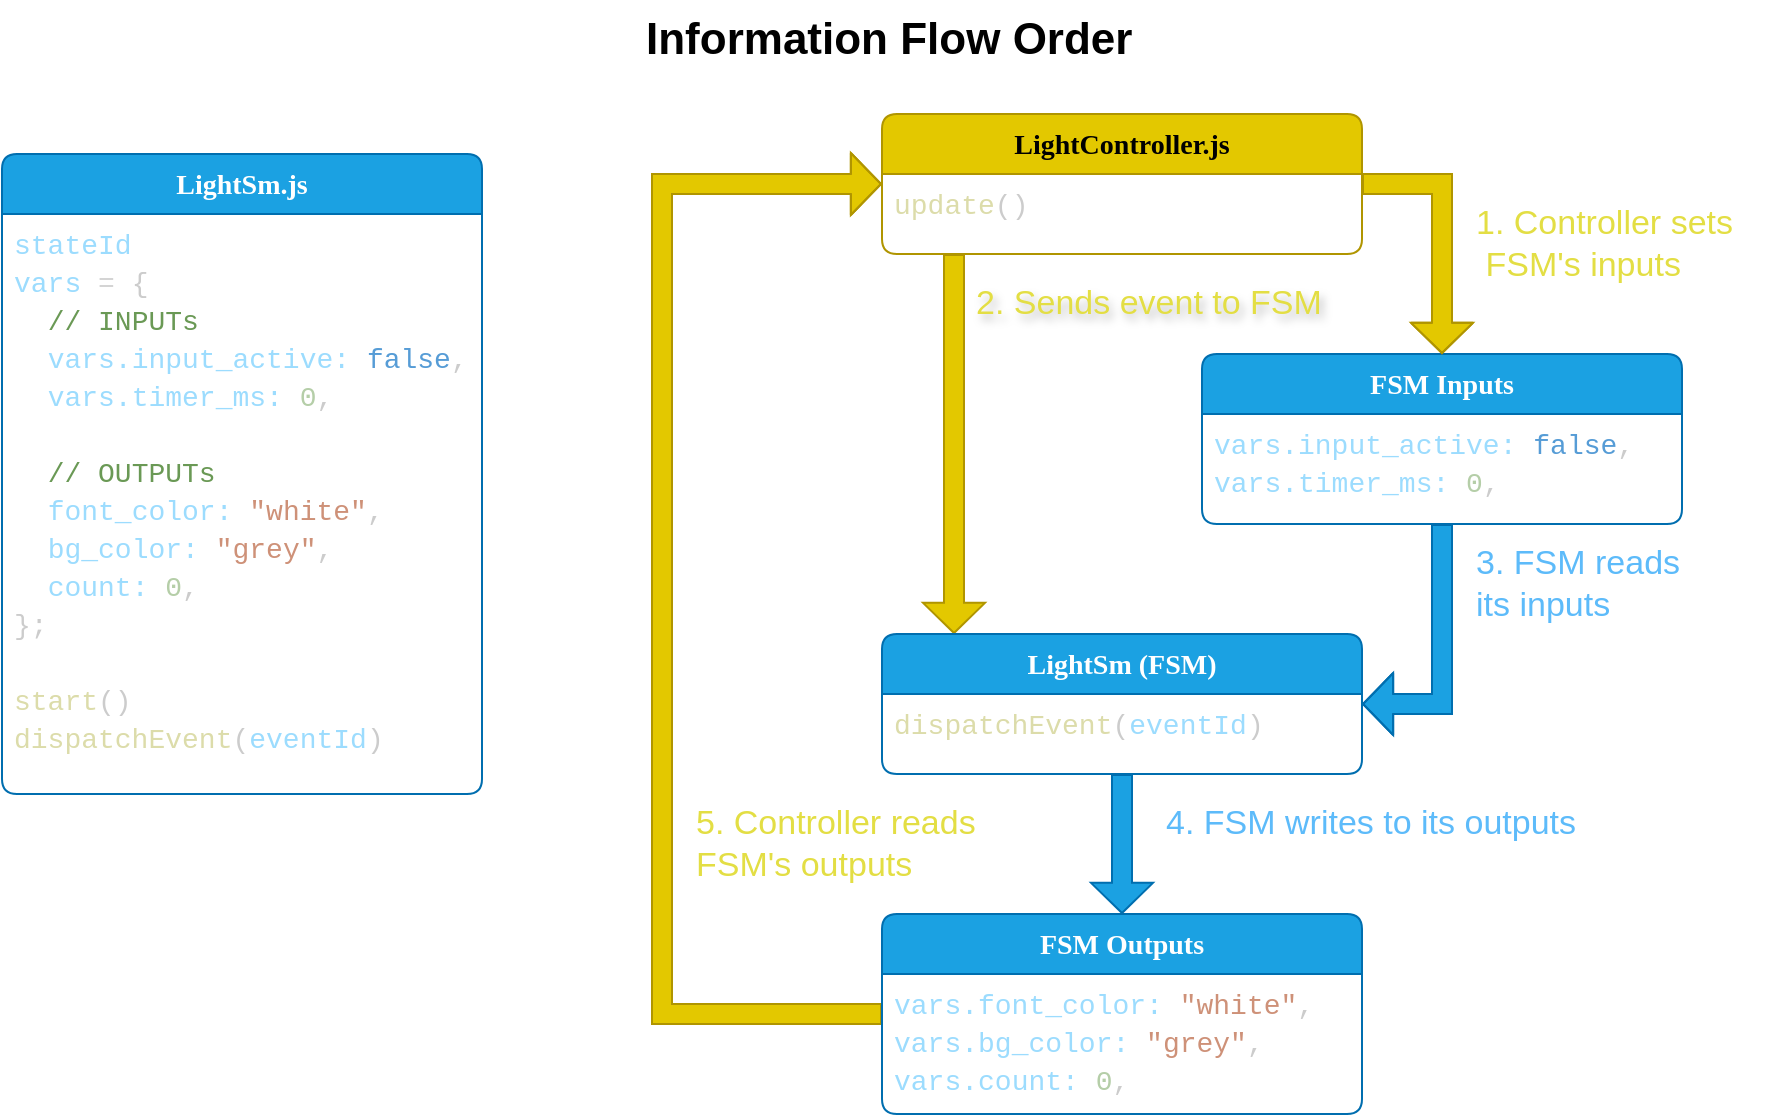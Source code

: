 <mxfile version="24.7.8">
  <diagram id="E5w3tozpNWtozj-WJqJC" name="Page-1">
    <mxGraphModel dx="1147" dy="269" grid="1" gridSize="10" guides="1" tooltips="1" connect="1" arrows="1" fold="1" page="0" pageScale="1" pageWidth="850" pageHeight="1100" math="0" shadow="0">
      <root>
        <mxCell id="0" />
        <mxCell id="1" parent="0" />
        <mxCell id="2" value="LightSm.js" style="shape=swimlane;rotatable=0;align=center;verticalAlign=top;fontFamily=Lucida Console;startSize=30;fontSize=14;fontStyle=1;fontColor=#ffffff;fillColor=#1ba1e2;swimlaneFillColor=default;rounded=1;arcSize=15;absoluteArcSize=1;strokeColor=#006EAF;collapsible=0;" parent="1" vertex="1">
          <mxGeometry x="120" y="760" width="240" height="320" as="geometry" />
        </mxCell>
        <mxCell id="3" value="&lt;div style=&quot;color: rgb(204, 204, 204); font-family: Consolas, &amp;quot;Courier New&amp;quot;, monospace; font-size: 14px; line-height: 19px; white-space-collapse: preserve;&quot;&gt;&lt;div style=&quot;line-height: 19px;&quot;&gt;&lt;div&gt;&lt;span style=&quot;color: #9cdcfe;&quot;&gt;stateId&lt;/span&gt;&lt;/div&gt;&lt;div&gt;&lt;div style=&quot;line-height: 19px;&quot;&gt;&lt;div&gt;&lt;span style=&quot;color: #9cdcfe;&quot;&gt;vars&lt;/span&gt; &lt;span style=&quot;color: #d4d4d4;&quot;&gt;=&lt;/span&gt; {&lt;/div&gt;&lt;div&gt;&amp;nbsp; &lt;span style=&quot;color: #6a9955;&quot;&gt;// INPUTs&lt;/span&gt;&lt;/div&gt;&lt;div&gt;&amp;nbsp; &lt;span style=&quot;color: #9cdcfe;&quot;&gt;vars.input_active&lt;/span&gt;&lt;span style=&quot;color: #9cdcfe;&quot;&gt;:&lt;/span&gt; &lt;span style=&quot;color: #569cd6;&quot;&gt;false&lt;/span&gt;,&lt;/div&gt;&lt;div&gt;&amp;nbsp; &lt;span style=&quot;color: #9cdcfe;&quot;&gt;vars.timer_ms&lt;/span&gt;&lt;span style=&quot;color: #9cdcfe;&quot;&gt;:&lt;/span&gt; &lt;span style=&quot;color: #b5cea8;&quot;&gt;0&lt;/span&gt;,&lt;/div&gt;&lt;br&gt;&lt;div&gt;&amp;nbsp; &lt;span style=&quot;color: #6a9955;&quot;&gt;// OUTPUTs&lt;/span&gt;&lt;/div&gt;&lt;div&gt;&amp;nbsp; &lt;span style=&quot;color: #9cdcfe;&quot;&gt;font_color&lt;/span&gt;&lt;span style=&quot;color: #9cdcfe;&quot;&gt;:&lt;/span&gt; &lt;span style=&quot;color: #ce9178;&quot;&gt;&quot;white&quot;&lt;/span&gt;,&lt;/div&gt;&lt;div&gt;&amp;nbsp; &lt;span style=&quot;color: #9cdcfe;&quot;&gt;bg_color&lt;/span&gt;&lt;span style=&quot;color: #9cdcfe;&quot;&gt;:&lt;/span&gt; &lt;span style=&quot;color: #ce9178;&quot;&gt;&quot;grey&quot;&lt;/span&gt;,&lt;/div&gt;&lt;div&gt;&amp;nbsp; &lt;span style=&quot;color: #9cdcfe;&quot;&gt;count&lt;/span&gt;&lt;span style=&quot;color: #9cdcfe;&quot;&gt;:&lt;/span&gt; &lt;span style=&quot;color: #b5cea8;&quot;&gt;0&lt;/span&gt;,&lt;/div&gt;&lt;div&gt;};&lt;/div&gt;&lt;div&gt;&lt;br&gt;&lt;/div&gt;&lt;div&gt;&lt;div style=&quot;line-height: 19px;&quot;&gt;&lt;span style=&quot;color: rgb(220, 220, 170);&quot;&gt;start&lt;/span&gt;()&lt;/div&gt;&lt;div style=&quot;line-height: 19px;&quot;&gt;&lt;/div&gt;&lt;/div&gt;&lt;/div&gt;&lt;/div&gt;&lt;/div&gt;&lt;/div&gt;&lt;div style=&quot;color: rgb(204, 204, 204); font-family: Consolas, &amp;quot;Courier New&amp;quot;, monospace; font-size: 14px; line-height: 19px; white-space-collapse: preserve;&quot;&gt;&lt;span style=&quot;background-color: initial; color: rgb(220, 220, 170);&quot;&gt;dispatchEvent&lt;/span&gt;&lt;span style=&quot;background-color: initial;&quot;&gt;(&lt;/span&gt;&lt;span style=&quot;background-color: initial; color: rgb(156, 220, 254);&quot;&gt;eventId&lt;/span&gt;&lt;span style=&quot;background-color: initial;&quot;&gt;)&lt;/span&gt;&lt;br&gt;&lt;/div&gt;" style="fontFamily=Lucida Console;align=left;verticalAlign=top;fillColor=none;gradientColor=none;strokeColor=none;rounded=0;spacingLeft=4;resizable=0;movable=0;deletable=0;rotatable=0;autosize=1;html=1;labelBackgroundColor=none;" parent="2" vertex="1" connectable="0">
          <mxGeometry y="30" width="230" height="280" as="geometry" />
        </mxCell>
        <mxCell id="DA8slYObwsVMjys4bPd5-23" style="edgeStyle=orthogonalEdgeStyle;shape=flexArrow;rounded=0;orthogonalLoop=1;jettySize=auto;html=1;exitX=0.5;exitY=1;exitDx=0;exitDy=0;entryX=1;entryY=0.5;entryDx=0;entryDy=0;strokeColor=#006EAF;align=center;verticalAlign=middle;fontFamily=Helvetica;fontSize=11;fontColor=default;labelBackgroundColor=default;endArrow=classic;endSize=4.691;fillColor=#1ba1e2;" parent="1" source="DA8slYObwsVMjys4bPd5-14" target="DA8slYObwsVMjys4bPd5-20" edge="1">
          <mxGeometry relative="1" as="geometry" />
        </mxCell>
        <mxCell id="DA8slYObwsVMjys4bPd5-14" value="FSM Inputs" style="shape=swimlane;rotatable=0;align=center;verticalAlign=top;fontFamily=Lucida Console;startSize=30;fontSize=14;fontStyle=1;fontColor=#ffffff;fillColor=#1BA1E2;swimlaneFillColor=default;rounded=1;arcSize=15;absoluteArcSize=1;strokeColor=#006EAF;collapsible=0;" parent="1" vertex="1">
          <mxGeometry x="720" y="860" width="240" height="85" as="geometry" />
        </mxCell>
        <mxCell id="DA8slYObwsVMjys4bPd5-15" value="&lt;div style=&quot;color: rgb(204, 204, 204); font-family: Consolas, &amp;quot;Courier New&amp;quot;, monospace; font-size: 14px; line-height: 19px; white-space-collapse: preserve;&quot;&gt;&lt;div style=&quot;line-height: 19px;&quot;&gt;&lt;div&gt;&lt;div&gt;&lt;span style=&quot;color: rgb(156, 220, 254);&quot;&gt;vars.input_active&lt;/span&gt;&lt;span style=&quot;color: rgb(156, 220, 254);&quot;&gt;:&lt;/span&gt; &lt;span style=&quot;color: rgb(86, 156, 214);&quot;&gt;false&lt;/span&gt;,&lt;/div&gt;&lt;div&gt;&lt;span style=&quot;color: rgb(156, 220, 254);&quot;&gt;vars.timer_ms&lt;/span&gt;&lt;span style=&quot;color: rgb(156, 220, 254);&quot;&gt;:&lt;/span&gt; &lt;span style=&quot;color: rgb(181, 206, 168);&quot;&gt;0&lt;/span&gt;,&lt;/div&gt;&lt;/div&gt;&lt;/div&gt;&lt;/div&gt;" style="fontFamily=Lucida Console;align=left;verticalAlign=top;fillColor=none;gradientColor=none;strokeColor=none;rounded=0;spacingLeft=4;resizable=0;movable=0;deletable=0;rotatable=0;autosize=1;html=1;labelBackgroundColor=none;" parent="DA8slYObwsVMjys4bPd5-14" vertex="1" connectable="0">
          <mxGeometry y="30" width="220" height="50" as="geometry" />
        </mxCell>
        <mxCell id="DA8slYObwsVMjys4bPd5-33" style="edgeStyle=orthogonalEdgeStyle;shape=flexArrow;rounded=0;orthogonalLoop=1;jettySize=auto;html=1;exitX=0;exitY=0.5;exitDx=0;exitDy=0;entryX=0;entryY=0.5;entryDx=0;entryDy=0;strokeColor=#B09500;align=center;verticalAlign=middle;fontFamily=Helvetica;fontSize=11;fontColor=default;labelBackgroundColor=default;endArrow=classic;endSize=4.691;fillColor=#e3c800;" parent="1" source="DA8slYObwsVMjys4bPd5-16" target="DA8slYObwsVMjys4bPd5-18" edge="1">
          <mxGeometry relative="1" as="geometry">
            <Array as="points">
              <mxPoint x="450" y="1190" />
              <mxPoint x="450" y="775" />
            </Array>
          </mxGeometry>
        </mxCell>
        <mxCell id="DA8slYObwsVMjys4bPd5-16" value="FSM Outputs" style="shape=swimlane;rotatable=0;align=center;verticalAlign=top;fontFamily=Lucida Console;startSize=30;fontSize=14;fontStyle=1;fontColor=#ffffff;fillColor=#1ba1e2;swimlaneFillColor=default;rounded=1;arcSize=15;absoluteArcSize=1;strokeColor=#006EAF;collapsible=0;" parent="1" vertex="1">
          <mxGeometry x="560" y="1140" width="240" height="100" as="geometry" />
        </mxCell>
        <mxCell id="DA8slYObwsVMjys4bPd5-17" value="&lt;div style=&quot;color: rgb(204, 204, 204); font-family: Consolas, &amp;quot;Courier New&amp;quot;, monospace; font-size: 14px; line-height: 19px; white-space-collapse: preserve;&quot;&gt;&lt;div style=&quot;line-height: 19px;&quot;&gt;&lt;div&gt;&lt;span style=&quot;color: rgb(156, 220, 254);&quot;&gt;vars.font_color&lt;/span&gt;&lt;span style=&quot;color: rgb(156, 220, 254);&quot;&gt;:&lt;/span&gt; &lt;span style=&quot;color: rgb(206, 145, 120);&quot;&gt;&quot;white&quot;&lt;/span&gt;,&lt;/div&gt;&lt;div&gt;&lt;span style=&quot;color: rgb(156, 220, 254); background-color: initial;&quot;&gt;vars.&lt;/span&gt;&lt;span style=&quot;color: rgb(156, 220, 254);&quot;&gt;bg_color&lt;/span&gt;&lt;span style=&quot;color: rgb(156, 220, 254);&quot;&gt;:&lt;/span&gt; &lt;span style=&quot;color: rgb(206, 145, 120);&quot;&gt;&quot;grey&quot;&lt;/span&gt;,&lt;/div&gt;&lt;div&gt;&lt;span style=&quot;color: rgb(156, 220, 254); background-color: initial;&quot;&gt;vars.&lt;/span&gt;&lt;span style=&quot;color: rgb(156, 220, 254);&quot;&gt;count&lt;/span&gt;&lt;span style=&quot;color: rgb(156, 220, 254);&quot;&gt;:&lt;/span&gt; &lt;span style=&quot;color: rgb(181, 206, 168);&quot;&gt;0&lt;/span&gt;,&lt;/div&gt;&lt;/div&gt;&lt;/div&gt;" style="fontFamily=Lucida Console;align=left;verticalAlign=top;fillColor=none;gradientColor=none;strokeColor=none;rounded=0;spacingLeft=4;resizable=0;movable=0;deletable=0;rotatable=0;autosize=1;html=1;labelBackgroundColor=none;" parent="DA8slYObwsVMjys4bPd5-16" vertex="1" connectable="0">
          <mxGeometry y="30" width="220" height="70" as="geometry" />
        </mxCell>
        <mxCell id="DA8slYObwsVMjys4bPd5-25" style="edgeStyle=orthogonalEdgeStyle;shape=flexArrow;rounded=0;orthogonalLoop=1;jettySize=auto;html=1;exitX=1;exitY=0.5;exitDx=0;exitDy=0;entryX=0.5;entryY=0;entryDx=0;entryDy=0;strokeColor=#B09500;align=center;verticalAlign=middle;fontFamily=Helvetica;fontSize=11;fontColor=default;labelBackgroundColor=default;endArrow=classic;endSize=4.691;fillColor=#e3c800;" parent="1" source="DA8slYObwsVMjys4bPd5-18" target="DA8slYObwsVMjys4bPd5-14" edge="1">
          <mxGeometry relative="1" as="geometry" />
        </mxCell>
        <mxCell id="DA8slYObwsVMjys4bPd5-26" style="edgeStyle=none;shape=flexArrow;rounded=0;orthogonalLoop=1;jettySize=auto;html=1;exitX=0.15;exitY=1;exitDx=0;exitDy=0;entryX=0.15;entryY=0;entryDx=0;entryDy=0;strokeColor=#B09500;align=center;verticalAlign=middle;fontFamily=Helvetica;fontSize=11;fontColor=default;labelBackgroundColor=default;endArrow=classic;endSize=4.691;fillColor=#e3c800;exitPerimeter=0;entryPerimeter=0;" parent="1" source="DA8slYObwsVMjys4bPd5-18" target="DA8slYObwsVMjys4bPd5-20" edge="1">
          <mxGeometry relative="1" as="geometry" />
        </mxCell>
        <mxCell id="DA8slYObwsVMjys4bPd5-18" value="LightController.js" style="shape=swimlane;rotatable=0;align=center;verticalAlign=top;fontFamily=Lucida Console;startSize=30;fontSize=14;fontStyle=1;swimlaneFillColor=default;rounded=1;arcSize=15;absoluteArcSize=1;container=0;labelBackgroundColor=none;fillColor=#E3C800;fontColor=#000000;strokeColor=#B09500;points=[[0,0,0,0,0],[0,0.25,0,0,0],[0,0.5,0,0,0],[0,0.75,0,0,0],[0,1,0,0,0],[0.08,1,0,0,0],[0.15,1,0,0,0],[0.23,1,0,0,0],[0.25,0,0,0,0],[0.25,1,0,0,0],[0.31,1,0,0,0],[0.38,1,0,0,0],[0.46,1,0,0,0],[0.5,0,0,0,0],[0.5,1,0,0,0],[0.54,1,0,0,0],[0.62,1,0,0,0],[0.69,1,0,0,0],[0.75,0,0,0,0],[0.75,1,0,0,0],[0.77,1,0,0,0],[0.85,1,0,0,0],[0.92,1,0,0,0],[1,0,0,0,0],[1,0.25,0,0,0],[1,0.5,0,0,0],[1,0.75,0,0,0],[1,1,0,0,0]];" parent="1" vertex="1">
          <mxGeometry x="560" y="740" width="240" height="70" as="geometry" />
        </mxCell>
        <mxCell id="DA8slYObwsVMjys4bPd5-19" value="&lt;div style=&quot;color: rgb(204, 204, 204); font-family: Consolas, &amp;quot;Courier New&amp;quot;, monospace; font-size: 14px; line-height: 19px; white-space-collapse: preserve;&quot;&gt;&lt;div style=&quot;line-height: 19px;&quot;&gt;&lt;span style=&quot;background-color: initial; color: rgb(220, 220, 170);&quot;&gt;update&lt;/span&gt;&lt;span style=&quot;background-color: initial;&quot;&gt;()&lt;/span&gt;&lt;br&gt;&lt;/div&gt;&lt;/div&gt;&lt;div style=&quot;color: rgb(204, 204, 204); font-family: Consolas, &amp;quot;Courier New&amp;quot;, monospace; font-size: 14px; line-height: 19px; white-space-collapse: preserve;&quot;&gt;&lt;div style=&quot;line-height: 19px;&quot;&gt;&lt;div style=&quot;line-height: 19px;&quot;&gt;&lt;br&gt;&lt;/div&gt;&lt;/div&gt;&lt;/div&gt;" style="fontFamily=Lucida Console;align=left;verticalAlign=top;fillColor=none;gradientColor=none;strokeColor=none;rounded=0;spacingLeft=4;resizable=0;movable=0;deletable=0;rotatable=0;autosize=1;html=1;labelBackgroundColor=none;" parent="DA8slYObwsVMjys4bPd5-18" vertex="1" connectable="0">
          <mxGeometry y="30" width="90" height="50" as="geometry" />
        </mxCell>
        <mxCell id="DA8slYObwsVMjys4bPd5-24" style="edgeStyle=none;shape=flexArrow;rounded=0;orthogonalLoop=1;jettySize=auto;html=1;exitX=0.5;exitY=1;exitDx=0;exitDy=0;strokeColor=#006EAF;align=center;verticalAlign=middle;fontFamily=Helvetica;fontSize=11;fontColor=default;labelBackgroundColor=default;endArrow=classic;endSize=4.691;fillColor=#1ba1e2;" parent="1" source="DA8slYObwsVMjys4bPd5-20" target="DA8slYObwsVMjys4bPd5-16" edge="1">
          <mxGeometry relative="1" as="geometry" />
        </mxCell>
        <mxCell id="DA8slYObwsVMjys4bPd5-20" value="LightSm (FSM)" style="shape=swimlane;rotatable=0;align=center;verticalAlign=top;fontFamily=Lucida Console;startSize=30;fontSize=14;fontStyle=1;fontColor=#ffffff;fillColor=#1ba1e2;swimlaneFillColor=default;rounded=1;arcSize=15;absoluteArcSize=1;strokeColor=#006EAF;collapsible=0;points=[[0,0,0,0,0],[0,0.25,0,0,0],[0,0.5,0,0,0],[0,0.75,0,0,0],[0,1,0,0,0],[0.08,0,0,0,0],[0.15,0,0,0,0],[0.23,0,0,0,0],[0.25,0,0,0,0],[0.25,1,0,0,0],[0.31,0,0,0,0],[0.38,0,0,0,0],[0.46,0,0,0,0],[0.5,0,0,0,0],[0.5,1,0,0,0],[0.54,0,0,0,0],[0.62,0,0,0,0],[0.69,0,0,0,0],[0.75,0,0,0,0],[0.75,1,0,0,0],[0.77,0,0,0,0],[0.85,0,0,0,0],[0.92,0,0,0,0],[1,0,0,0,0],[1,0.25,0,0,0],[1,0.5,0,0,0],[1,0.75,0,0,0],[1,1,0,0,0]];" parent="1" vertex="1">
          <mxGeometry x="560" y="1000" width="240" height="70" as="geometry" />
        </mxCell>
        <mxCell id="DA8slYObwsVMjys4bPd5-21" value="&lt;div style=&quot;color: rgb(204, 204, 204); font-family: Consolas, &amp;quot;Courier New&amp;quot;, monospace; font-size: 14px; line-height: 19px; white-space-collapse: preserve;&quot;&gt;&lt;div style=&quot;line-height: 19px;&quot;&gt;&lt;div&gt;&lt;span style=&quot;background-color: initial; color: rgb(220, 220, 170);&quot;&gt;dispatchEvent&lt;/span&gt;&lt;span style=&quot;background-color: initial;&quot;&gt;(&lt;/span&gt;&lt;span style=&quot;background-color: initial; color: rgb(156, 220, 254);&quot;&gt;eventId&lt;/span&gt;&lt;span style=&quot;background-color: initial;&quot;&gt;)&lt;/span&gt;&lt;br&gt;&lt;/div&gt;&lt;/div&gt;&lt;/div&gt;" style="fontFamily=Lucida Console;align=left;verticalAlign=top;fillColor=none;gradientColor=none;strokeColor=none;rounded=0;spacingLeft=4;resizable=0;movable=0;deletable=0;rotatable=0;autosize=1;html=1;labelBackgroundColor=none;" parent="DA8slYObwsVMjys4bPd5-20" vertex="1" connectable="0">
          <mxGeometry y="30" width="190" height="30" as="geometry" />
        </mxCell>
        <mxCell id="DA8slYObwsVMjys4bPd5-35" value="Information Flow Order" style="text;html=1;align=left;verticalAlign=middle;resizable=0;points=[];autosize=1;strokeColor=none;fillColor=none;fontFamily=Helvetica;fontSize=22;fontColor=default;labelBackgroundColor=default;fontStyle=1" parent="1" vertex="1">
          <mxGeometry x="440" y="683" width="250" height="40" as="geometry" />
        </mxCell>
        <mxCell id="DA8slYObwsVMjys4bPd5-36" value="1. Controller sets&lt;div&gt;&amp;nbsp;FSM&#39;s inputs&lt;/div&gt;" style="text;html=1;align=left;verticalAlign=middle;resizable=0;points=[];autosize=1;strokeColor=none;fillColor=none;fontFamily=Helvetica;fontSize=17;fontColor=#E3DE44;labelBackgroundColor=default;" parent="1" vertex="1">
          <mxGeometry x="855" y="780" width="150" height="50" as="geometry" />
        </mxCell>
        <mxCell id="DA8slYObwsVMjys4bPd5-37" value="2. Sends event&amp;nbsp;&lt;span style=&quot;background-color: initial;&quot;&gt;to FSM&lt;/span&gt;" style="text;html=1;align=left;verticalAlign=middle;resizable=0;points=[];autosize=1;strokeColor=none;fillColor=none;fontFamily=Helvetica;fontSize=17;fontColor=#E3DE44;labelBackgroundColor=none;textShadow=1;labelBorderColor=none;" parent="1" vertex="1">
          <mxGeometry x="605" y="820" width="200" height="30" as="geometry" />
        </mxCell>
        <mxCell id="DA8slYObwsVMjys4bPd5-38" value="3. FSM reads&lt;div&gt;its inputs&lt;/div&gt;" style="text;html=1;align=left;verticalAlign=middle;resizable=0;points=[];autosize=1;strokeColor=none;fillColor=none;fontFamily=Helvetica;fontSize=17;fontColor=#5DBBFA;labelBackgroundColor=default;" parent="1" vertex="1">
          <mxGeometry x="855" y="950" width="130" height="50" as="geometry" />
        </mxCell>
        <mxCell id="DA8slYObwsVMjys4bPd5-39" value="4. FSM writes to its outputs" style="text;html=1;align=left;verticalAlign=middle;resizable=0;points=[];autosize=1;strokeColor=none;fillColor=none;fontFamily=Helvetica;fontSize=17;fontColor=#5DBBFA;labelBackgroundColor=default;" parent="1" vertex="1">
          <mxGeometry x="700" y="1080" width="230" height="30" as="geometry" />
        </mxCell>
        <mxCell id="DA8slYObwsVMjys4bPd5-41" value="5. Controller reads&lt;div&gt;FSM&#39;s outputs&lt;/div&gt;" style="text;html=1;align=left;verticalAlign=middle;resizable=0;points=[];autosize=1;strokeColor=none;fillColor=none;fontFamily=Helvetica;fontSize=17;fontColor=#E3DE44;labelBackgroundColor=default;" parent="1" vertex="1">
          <mxGeometry x="465" y="1080" width="160" height="50" as="geometry" />
        </mxCell>
      </root>
    </mxGraphModel>
  </diagram>
</mxfile>
